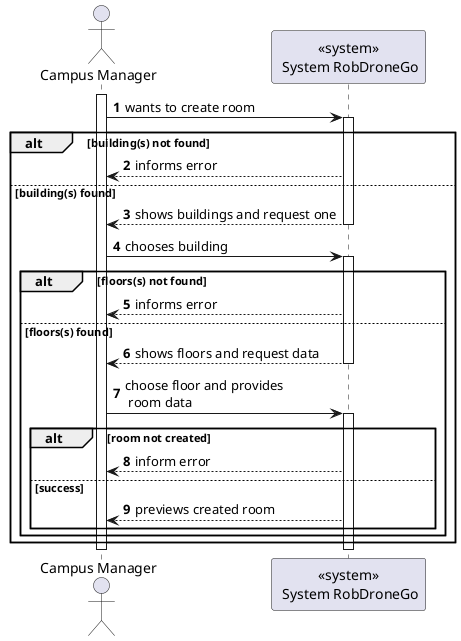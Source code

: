 @startuml
autonumber

actor "Campus Manager" as usr

participant "<<system>>\n System RobDroneGo" as sys

activate usr
    usr -> sys : wants to create room
    activate sys
        alt building(s) not found
            sys --> usr: informs error
        else building(s) found
            sys --> usr : shows buildings and request one
    deactivate sys

    usr -> sys : chooses building
    activate sys
        alt floors(s) not found
            sys --> usr: informs error
        else floors(s) found
            sys --> usr: shows floors and request data
    deactivate sys

    usr -> sys : choose floor and provides\n room data
    activate sys
        alt room not created
            sys --> usr : inform error
        else success
            sys --> usr : previews created room

            end
        end
    end
    deactivate sys
deactivate usr

@enduml
